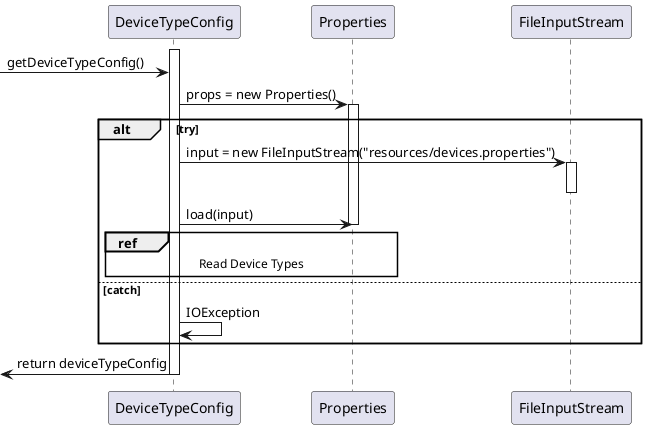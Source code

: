@startuml

activate DeviceTypeConfig

-> DeviceTypeConfig: getDeviceTypeConfig()
DeviceTypeConfig -> Properties: props = new Properties()
activate Properties


alt try
DeviceTypeConfig -> FileInputStream: input = new FileInputStream("resources/devices.properties")
activate FileInputStream
deactivate FileInputStream

DeviceTypeConfig -> Properties: load(input)
ref over DeviceTypeConfig, Properties
Read Device Types
end ref
deactivate Properties

else catch
DeviceTypeConfig -> DeviceTypeConfig: IOException
end


<- DeviceTypeConfig: return deviceTypeConfig
deactivate DeviceTypeConfig

@enduml